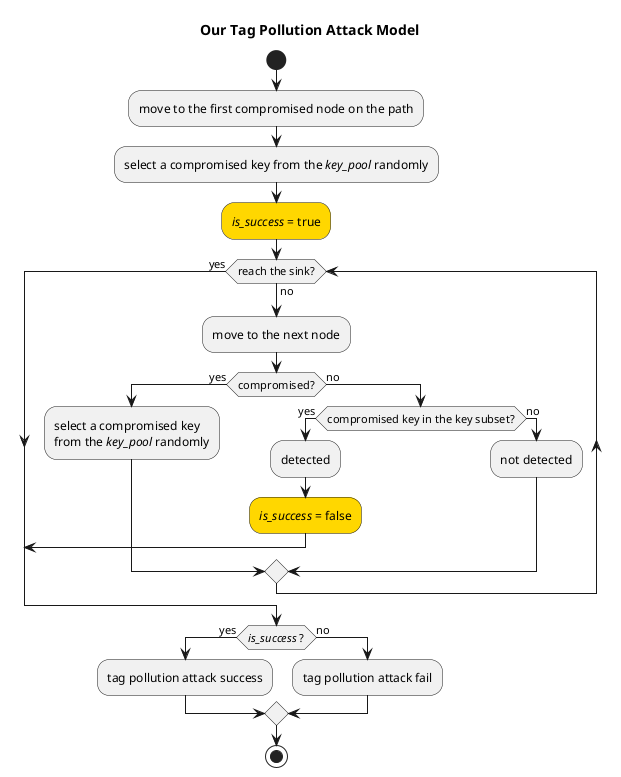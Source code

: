 @startuml
title "Our Tag Pollution Attack Model"

start

:move to the first compromised node on the path;
:select a compromised key from the //key_pool// randomly;
#gold://is_success// = true;

while (reach the sink?) is (no)
    :move to the next node;
    if (compromised?) then (yes)
        :select a compromised key\nfrom the //key_pool// randomly;
    else (no)
        if (compromised key in the key subset?) then (yes)
            :detected;
            #gold://is_success// = false;
            break
        else (no)
            :not detected;
        endif
    endif

endwhile (yes)

if (//is_success// ?) then (yes)
    :tag pollution attack success;
else (no)
    :tag pollution attack fail;
endif

stop

@enduml
